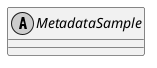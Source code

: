 @startuml
skinparam monochrome true
skinparam classAttributeIconSize 0

abstract class MetadataSample {
}
@enduml
